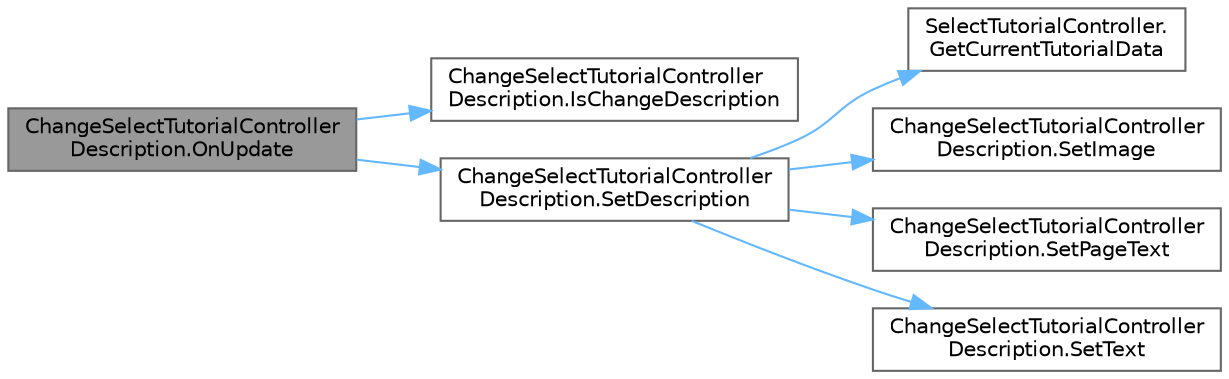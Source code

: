 digraph "ChangeSelectTutorialControllerDescription.OnUpdate"
{
 // LATEX_PDF_SIZE
  bgcolor="transparent";
  edge [fontname=Helvetica,fontsize=10,labelfontname=Helvetica,labelfontsize=10];
  node [fontname=Helvetica,fontsize=10,shape=box,height=0.2,width=0.4];
  rankdir="LR";
  Node1 [id="Node000001",label="ChangeSelectTutorialController\lDescription.OnUpdate",height=0.2,width=0.4,color="gray40", fillcolor="grey60", style="filled", fontcolor="black",tooltip=" "];
  Node1 -> Node2 [id="edge1_Node000001_Node000002",color="steelblue1",style="solid",tooltip=" "];
  Node2 [id="Node000002",label="ChangeSelectTutorialController\lDescription.IsChangeDescription",height=0.2,width=0.4,color="grey40", fillcolor="white", style="filled",URL="$class_change_select_tutorial_controller_description.html#a575c26d64972f505e1258790675ff5a8",tooltip=" "];
  Node1 -> Node3 [id="edge2_Node000001_Node000003",color="steelblue1",style="solid",tooltip=" "];
  Node3 [id="Node000003",label="ChangeSelectTutorialController\lDescription.SetDescription",height=0.2,width=0.4,color="grey40", fillcolor="white", style="filled",URL="$class_change_select_tutorial_controller_description.html#a277d22ac5abe9256faf2ffe23544ba5d",tooltip=" "];
  Node3 -> Node4 [id="edge3_Node000003_Node000004",color="steelblue1",style="solid",tooltip=" "];
  Node4 [id="Node000004",label="SelectTutorialController.\lGetCurrentTutorialData",height=0.2,width=0.4,color="grey40", fillcolor="white", style="filled",URL="$class_select_tutorial_controller.html#a666b1e3080caadaae616ccff3300d908",tooltip="現在のチュートリアル情報を取得"];
  Node3 -> Node5 [id="edge4_Node000003_Node000005",color="steelblue1",style="solid",tooltip=" "];
  Node5 [id="Node000005",label="ChangeSelectTutorialController\lDescription.SetImage",height=0.2,width=0.4,color="grey40", fillcolor="white", style="filled",URL="$class_change_select_tutorial_controller_description.html#ae3703b76d3f6f9b9e5ea2912ea37dfce",tooltip=" "];
  Node3 -> Node6 [id="edge5_Node000003_Node000006",color="steelblue1",style="solid",tooltip=" "];
  Node6 [id="Node000006",label="ChangeSelectTutorialController\lDescription.SetPageText",height=0.2,width=0.4,color="grey40", fillcolor="white", style="filled",URL="$class_change_select_tutorial_controller_description.html#a0230ccdab34e3d94285565ed314598de",tooltip=" "];
  Node3 -> Node7 [id="edge6_Node000003_Node000007",color="steelblue1",style="solid",tooltip=" "];
  Node7 [id="Node000007",label="ChangeSelectTutorialController\lDescription.SetText",height=0.2,width=0.4,color="grey40", fillcolor="white", style="filled",URL="$class_change_select_tutorial_controller_description.html#aeb9463869c7ed572c4bf5845fabb859a",tooltip=" "];
}
